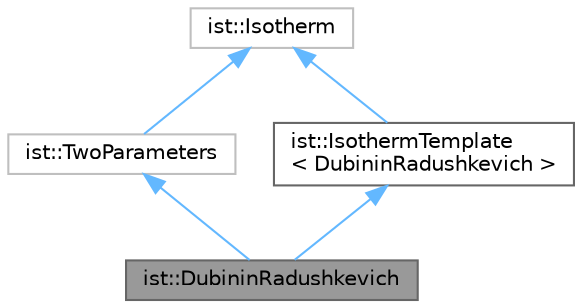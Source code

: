 digraph "ist::DubininRadushkevich"
{
 // LATEX_PDF_SIZE
  bgcolor="transparent";
  edge [fontname=Helvetica,fontsize=10,labelfontname=Helvetica,labelfontsize=10];
  node [fontname=Helvetica,fontsize=10,shape=box,height=0.2,width=0.4];
  Node1 [id="Node000001",label="ist::DubininRadushkevich",height=0.2,width=0.4,color="gray40", fillcolor="grey60", style="filled", fontcolor="black",tooltip="Classe com as equações da isoterma de Dubinin-Radushkevich."];
  Node2 -> Node1 [id="edge1_Node000001_Node000002",dir="back",color="steelblue1",style="solid",tooltip=" "];
  Node2 [id="Node000002",label="ist::TwoParameters",height=0.2,width=0.4,color="grey75", fillcolor="white", style="filled",URL="$classist_1_1_two_parameters.html",tooltip=" "];
  Node3 -> Node2 [id="edge2_Node000002_Node000003",dir="back",color="steelblue1",style="solid",tooltip=" "];
  Node3 [id="Node000003",label="ist::Isotherm",height=0.2,width=0.4,color="grey75", fillcolor="white", style="filled",URL="$classist_1_1_isotherm.html",tooltip=" "];
  Node4 -> Node1 [id="edge3_Node000001_Node000004",dir="back",color="steelblue1",style="solid",tooltip=" "];
  Node4 [id="Node000004",label="ist::IsothermTemplate\l\< DubininRadushkevich \>",height=0.2,width=0.4,color="gray40", fillcolor="white", style="filled",URL="$classist_1_1_isotherm_template.html",tooltip=" "];
  Node3 -> Node4 [id="edge4_Node000004_Node000003",dir="back",color="steelblue1",style="solid",tooltip=" "];
}
